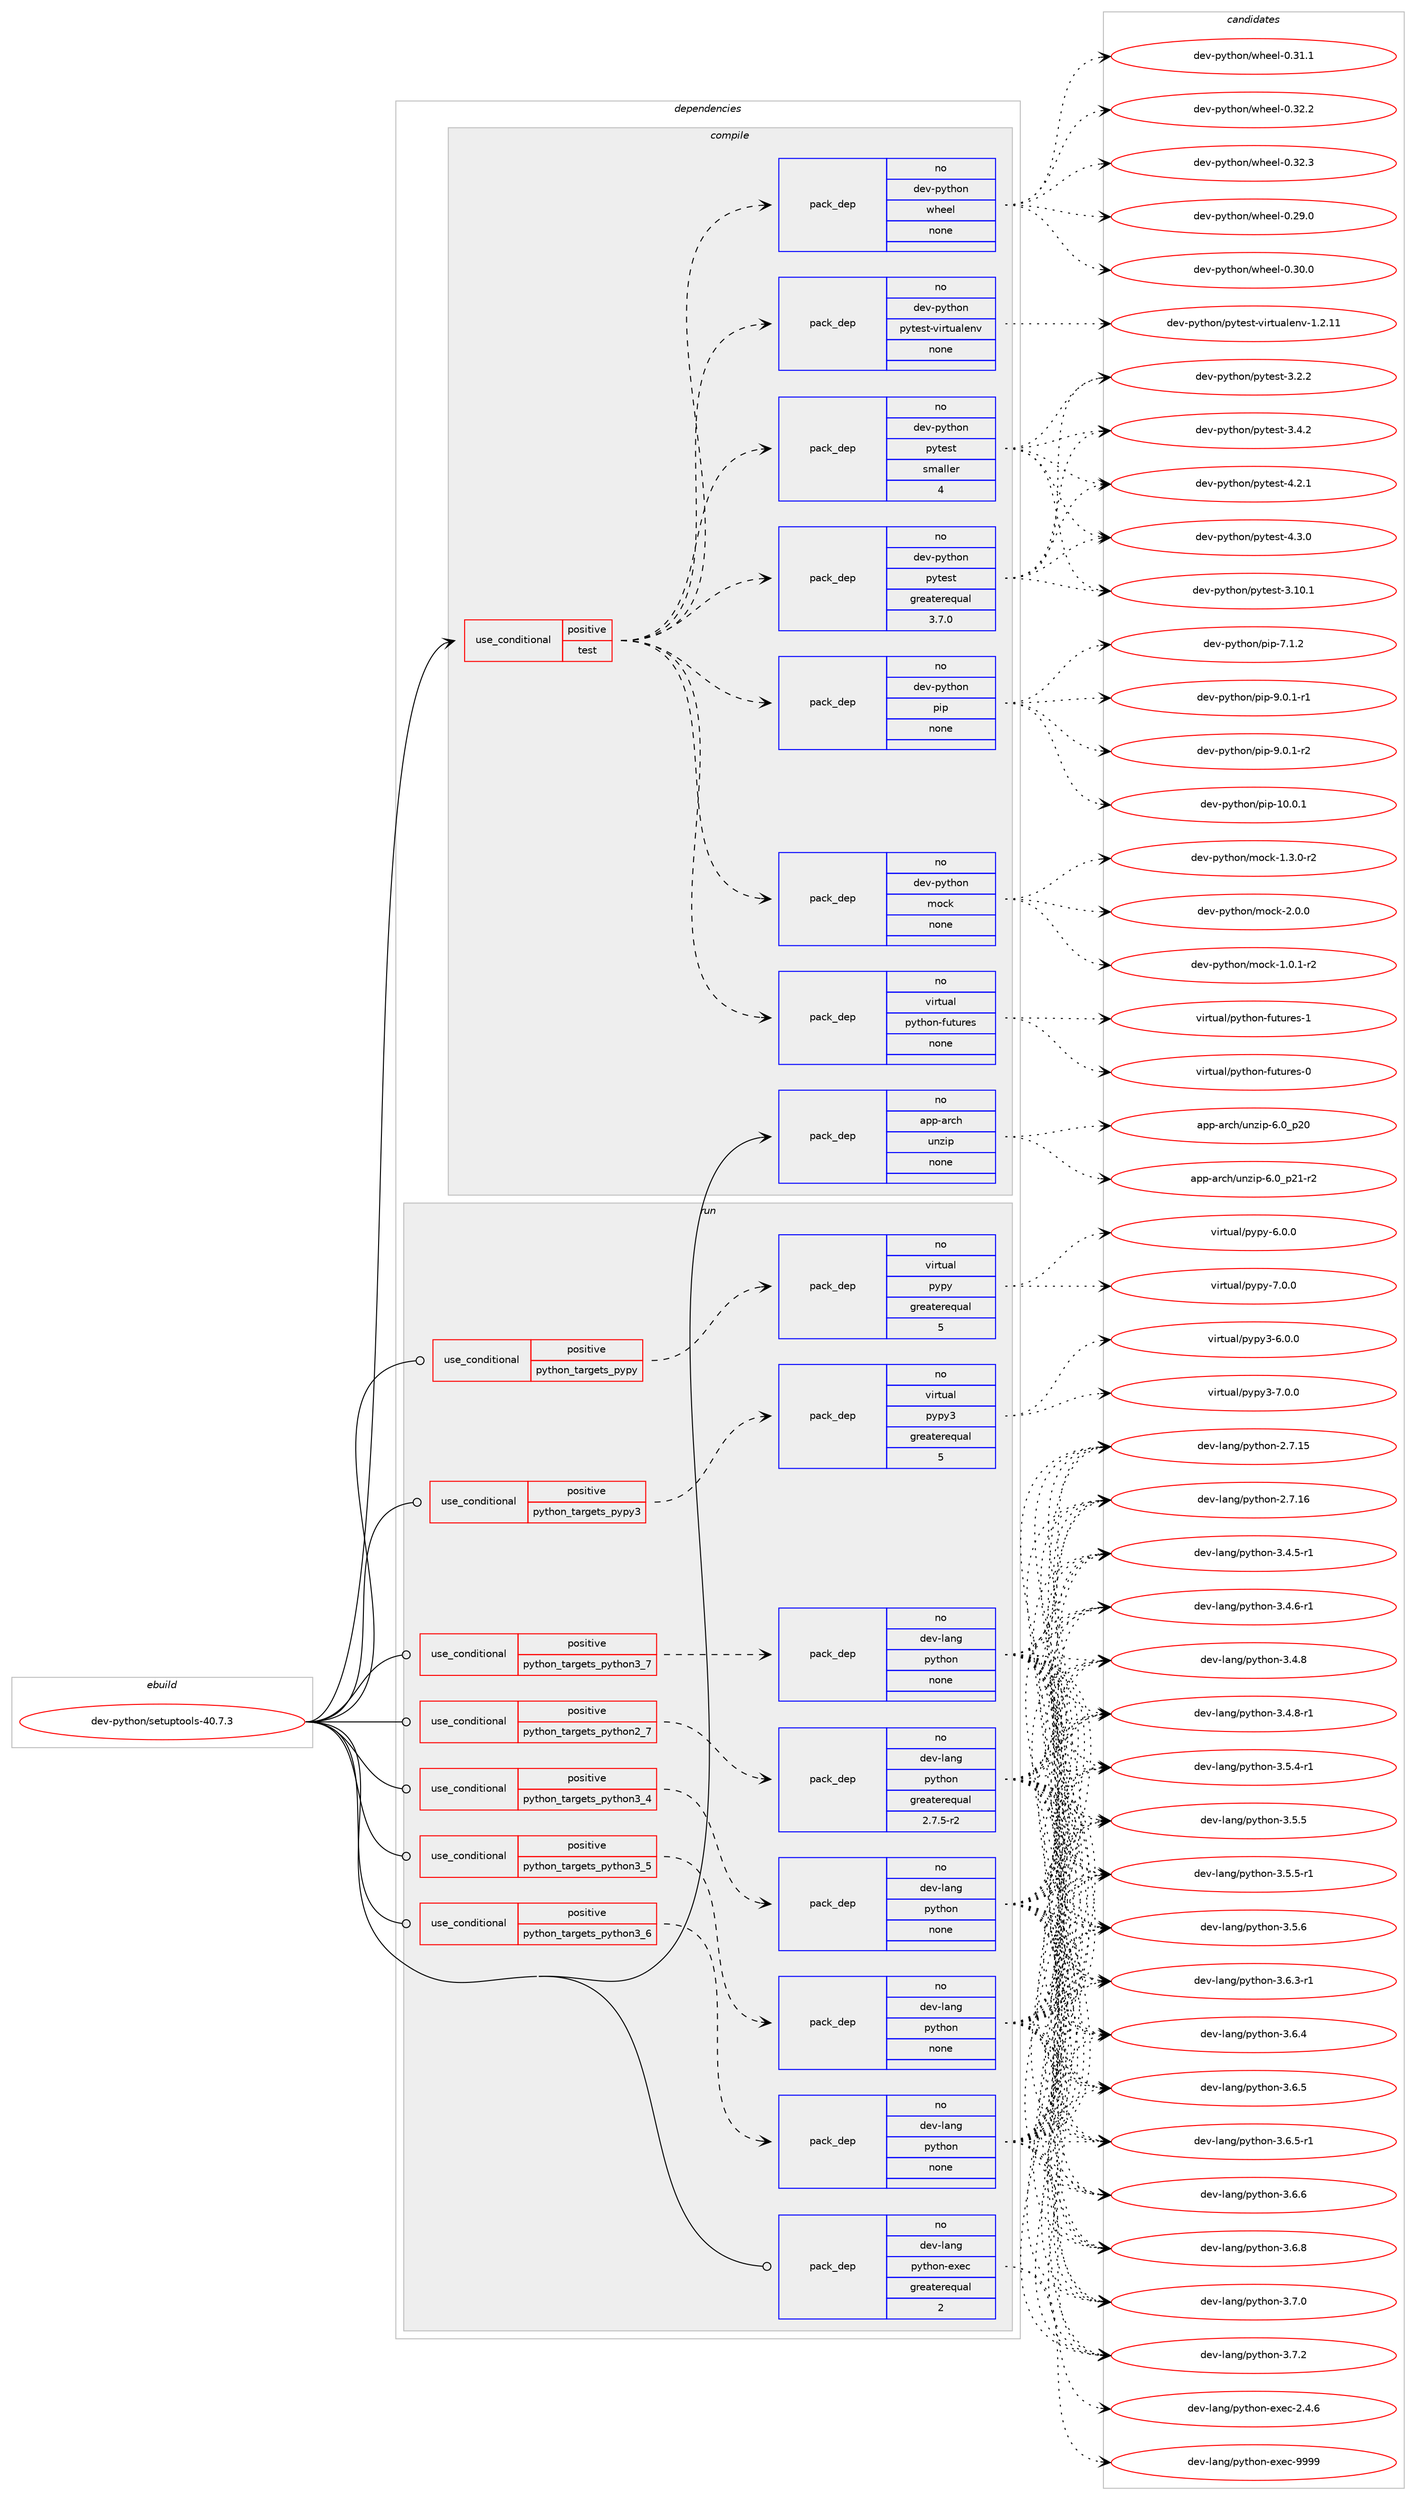 digraph prolog {

# *************
# Graph options
# *************

newrank=true;
concentrate=true;
compound=true;
graph [rankdir=LR,fontname=Helvetica,fontsize=10,ranksep=1.5];#, ranksep=2.5, nodesep=0.2];
edge  [arrowhead=vee];
node  [fontname=Helvetica,fontsize=10];

# **********
# The ebuild
# **********

subgraph cluster_leftcol {
color=gray;
rank=same;
label=<<i>ebuild</i>>;
id [label="dev-python/setuptools-40.7.3", color=red, width=4, href="../dev-python/setuptools-40.7.3.svg"];
}

# ****************
# The dependencies
# ****************

subgraph cluster_midcol {
color=gray;
label=<<i>dependencies</i>>;
subgraph cluster_compile {
fillcolor="#eeeeee";
style=filled;
label=<<i>compile</i>>;
subgraph cond384442 {
dependency1440769 [label=<<TABLE BORDER="0" CELLBORDER="1" CELLSPACING="0" CELLPADDING="4"><TR><TD ROWSPAN="3" CELLPADDING="10">use_conditional</TD></TR><TR><TD>positive</TD></TR><TR><TD>test</TD></TR></TABLE>>, shape=none, color=red];
subgraph pack1032965 {
dependency1440770 [label=<<TABLE BORDER="0" CELLBORDER="1" CELLSPACING="0" CELLPADDING="4" WIDTH="220"><TR><TD ROWSPAN="6" CELLPADDING="30">pack_dep</TD></TR><TR><TD WIDTH="110">no</TD></TR><TR><TD>dev-python</TD></TR><TR><TD>mock</TD></TR><TR><TD>none</TD></TR><TR><TD></TD></TR></TABLE>>, shape=none, color=blue];
}
dependency1440769:e -> dependency1440770:w [weight=20,style="dashed",arrowhead="vee"];
subgraph pack1032966 {
dependency1440771 [label=<<TABLE BORDER="0" CELLBORDER="1" CELLSPACING="0" CELLPADDING="4" WIDTH="220"><TR><TD ROWSPAN="6" CELLPADDING="30">pack_dep</TD></TR><TR><TD WIDTH="110">no</TD></TR><TR><TD>dev-python</TD></TR><TR><TD>pip</TD></TR><TR><TD>none</TD></TR><TR><TD></TD></TR></TABLE>>, shape=none, color=blue];
}
dependency1440769:e -> dependency1440771:w [weight=20,style="dashed",arrowhead="vee"];
subgraph pack1032967 {
dependency1440772 [label=<<TABLE BORDER="0" CELLBORDER="1" CELLSPACING="0" CELLPADDING="4" WIDTH="220"><TR><TD ROWSPAN="6" CELLPADDING="30">pack_dep</TD></TR><TR><TD WIDTH="110">no</TD></TR><TR><TD>dev-python</TD></TR><TR><TD>pytest</TD></TR><TR><TD>greaterequal</TD></TR><TR><TD>3.7.0</TD></TR></TABLE>>, shape=none, color=blue];
}
dependency1440769:e -> dependency1440772:w [weight=20,style="dashed",arrowhead="vee"];
subgraph pack1032968 {
dependency1440773 [label=<<TABLE BORDER="0" CELLBORDER="1" CELLSPACING="0" CELLPADDING="4" WIDTH="220"><TR><TD ROWSPAN="6" CELLPADDING="30">pack_dep</TD></TR><TR><TD WIDTH="110">no</TD></TR><TR><TD>dev-python</TD></TR><TR><TD>pytest</TD></TR><TR><TD>smaller</TD></TR><TR><TD>4</TD></TR></TABLE>>, shape=none, color=blue];
}
dependency1440769:e -> dependency1440773:w [weight=20,style="dashed",arrowhead="vee"];
subgraph pack1032969 {
dependency1440774 [label=<<TABLE BORDER="0" CELLBORDER="1" CELLSPACING="0" CELLPADDING="4" WIDTH="220"><TR><TD ROWSPAN="6" CELLPADDING="30">pack_dep</TD></TR><TR><TD WIDTH="110">no</TD></TR><TR><TD>dev-python</TD></TR><TR><TD>pytest-virtualenv</TD></TR><TR><TD>none</TD></TR><TR><TD></TD></TR></TABLE>>, shape=none, color=blue];
}
dependency1440769:e -> dependency1440774:w [weight=20,style="dashed",arrowhead="vee"];
subgraph pack1032970 {
dependency1440775 [label=<<TABLE BORDER="0" CELLBORDER="1" CELLSPACING="0" CELLPADDING="4" WIDTH="220"><TR><TD ROWSPAN="6" CELLPADDING="30">pack_dep</TD></TR><TR><TD WIDTH="110">no</TD></TR><TR><TD>dev-python</TD></TR><TR><TD>wheel</TD></TR><TR><TD>none</TD></TR><TR><TD></TD></TR></TABLE>>, shape=none, color=blue];
}
dependency1440769:e -> dependency1440775:w [weight=20,style="dashed",arrowhead="vee"];
subgraph pack1032971 {
dependency1440776 [label=<<TABLE BORDER="0" CELLBORDER="1" CELLSPACING="0" CELLPADDING="4" WIDTH="220"><TR><TD ROWSPAN="6" CELLPADDING="30">pack_dep</TD></TR><TR><TD WIDTH="110">no</TD></TR><TR><TD>virtual</TD></TR><TR><TD>python-futures</TD></TR><TR><TD>none</TD></TR><TR><TD></TD></TR></TABLE>>, shape=none, color=blue];
}
dependency1440769:e -> dependency1440776:w [weight=20,style="dashed",arrowhead="vee"];
}
id:e -> dependency1440769:w [weight=20,style="solid",arrowhead="vee"];
subgraph pack1032972 {
dependency1440777 [label=<<TABLE BORDER="0" CELLBORDER="1" CELLSPACING="0" CELLPADDING="4" WIDTH="220"><TR><TD ROWSPAN="6" CELLPADDING="30">pack_dep</TD></TR><TR><TD WIDTH="110">no</TD></TR><TR><TD>app-arch</TD></TR><TR><TD>unzip</TD></TR><TR><TD>none</TD></TR><TR><TD></TD></TR></TABLE>>, shape=none, color=blue];
}
id:e -> dependency1440777:w [weight=20,style="solid",arrowhead="vee"];
}
subgraph cluster_compileandrun {
fillcolor="#eeeeee";
style=filled;
label=<<i>compile and run</i>>;
}
subgraph cluster_run {
fillcolor="#eeeeee";
style=filled;
label=<<i>run</i>>;
subgraph cond384443 {
dependency1440778 [label=<<TABLE BORDER="0" CELLBORDER="1" CELLSPACING="0" CELLPADDING="4"><TR><TD ROWSPAN="3" CELLPADDING="10">use_conditional</TD></TR><TR><TD>positive</TD></TR><TR><TD>python_targets_pypy</TD></TR></TABLE>>, shape=none, color=red];
subgraph pack1032973 {
dependency1440779 [label=<<TABLE BORDER="0" CELLBORDER="1" CELLSPACING="0" CELLPADDING="4" WIDTH="220"><TR><TD ROWSPAN="6" CELLPADDING="30">pack_dep</TD></TR><TR><TD WIDTH="110">no</TD></TR><TR><TD>virtual</TD></TR><TR><TD>pypy</TD></TR><TR><TD>greaterequal</TD></TR><TR><TD>5</TD></TR></TABLE>>, shape=none, color=blue];
}
dependency1440778:e -> dependency1440779:w [weight=20,style="dashed",arrowhead="vee"];
}
id:e -> dependency1440778:w [weight=20,style="solid",arrowhead="odot"];
subgraph cond384444 {
dependency1440780 [label=<<TABLE BORDER="0" CELLBORDER="1" CELLSPACING="0" CELLPADDING="4"><TR><TD ROWSPAN="3" CELLPADDING="10">use_conditional</TD></TR><TR><TD>positive</TD></TR><TR><TD>python_targets_pypy3</TD></TR></TABLE>>, shape=none, color=red];
subgraph pack1032974 {
dependency1440781 [label=<<TABLE BORDER="0" CELLBORDER="1" CELLSPACING="0" CELLPADDING="4" WIDTH="220"><TR><TD ROWSPAN="6" CELLPADDING="30">pack_dep</TD></TR><TR><TD WIDTH="110">no</TD></TR><TR><TD>virtual</TD></TR><TR><TD>pypy3</TD></TR><TR><TD>greaterequal</TD></TR><TR><TD>5</TD></TR></TABLE>>, shape=none, color=blue];
}
dependency1440780:e -> dependency1440781:w [weight=20,style="dashed",arrowhead="vee"];
}
id:e -> dependency1440780:w [weight=20,style="solid",arrowhead="odot"];
subgraph cond384445 {
dependency1440782 [label=<<TABLE BORDER="0" CELLBORDER="1" CELLSPACING="0" CELLPADDING="4"><TR><TD ROWSPAN="3" CELLPADDING="10">use_conditional</TD></TR><TR><TD>positive</TD></TR><TR><TD>python_targets_python2_7</TD></TR></TABLE>>, shape=none, color=red];
subgraph pack1032975 {
dependency1440783 [label=<<TABLE BORDER="0" CELLBORDER="1" CELLSPACING="0" CELLPADDING="4" WIDTH="220"><TR><TD ROWSPAN="6" CELLPADDING="30">pack_dep</TD></TR><TR><TD WIDTH="110">no</TD></TR><TR><TD>dev-lang</TD></TR><TR><TD>python</TD></TR><TR><TD>greaterequal</TD></TR><TR><TD>2.7.5-r2</TD></TR></TABLE>>, shape=none, color=blue];
}
dependency1440782:e -> dependency1440783:w [weight=20,style="dashed",arrowhead="vee"];
}
id:e -> dependency1440782:w [weight=20,style="solid",arrowhead="odot"];
subgraph cond384446 {
dependency1440784 [label=<<TABLE BORDER="0" CELLBORDER="1" CELLSPACING="0" CELLPADDING="4"><TR><TD ROWSPAN="3" CELLPADDING="10">use_conditional</TD></TR><TR><TD>positive</TD></TR><TR><TD>python_targets_python3_4</TD></TR></TABLE>>, shape=none, color=red];
subgraph pack1032976 {
dependency1440785 [label=<<TABLE BORDER="0" CELLBORDER="1" CELLSPACING="0" CELLPADDING="4" WIDTH="220"><TR><TD ROWSPAN="6" CELLPADDING="30">pack_dep</TD></TR><TR><TD WIDTH="110">no</TD></TR><TR><TD>dev-lang</TD></TR><TR><TD>python</TD></TR><TR><TD>none</TD></TR><TR><TD></TD></TR></TABLE>>, shape=none, color=blue];
}
dependency1440784:e -> dependency1440785:w [weight=20,style="dashed",arrowhead="vee"];
}
id:e -> dependency1440784:w [weight=20,style="solid",arrowhead="odot"];
subgraph cond384447 {
dependency1440786 [label=<<TABLE BORDER="0" CELLBORDER="1" CELLSPACING="0" CELLPADDING="4"><TR><TD ROWSPAN="3" CELLPADDING="10">use_conditional</TD></TR><TR><TD>positive</TD></TR><TR><TD>python_targets_python3_5</TD></TR></TABLE>>, shape=none, color=red];
subgraph pack1032977 {
dependency1440787 [label=<<TABLE BORDER="0" CELLBORDER="1" CELLSPACING="0" CELLPADDING="4" WIDTH="220"><TR><TD ROWSPAN="6" CELLPADDING="30">pack_dep</TD></TR><TR><TD WIDTH="110">no</TD></TR><TR><TD>dev-lang</TD></TR><TR><TD>python</TD></TR><TR><TD>none</TD></TR><TR><TD></TD></TR></TABLE>>, shape=none, color=blue];
}
dependency1440786:e -> dependency1440787:w [weight=20,style="dashed",arrowhead="vee"];
}
id:e -> dependency1440786:w [weight=20,style="solid",arrowhead="odot"];
subgraph cond384448 {
dependency1440788 [label=<<TABLE BORDER="0" CELLBORDER="1" CELLSPACING="0" CELLPADDING="4"><TR><TD ROWSPAN="3" CELLPADDING="10">use_conditional</TD></TR><TR><TD>positive</TD></TR><TR><TD>python_targets_python3_6</TD></TR></TABLE>>, shape=none, color=red];
subgraph pack1032978 {
dependency1440789 [label=<<TABLE BORDER="0" CELLBORDER="1" CELLSPACING="0" CELLPADDING="4" WIDTH="220"><TR><TD ROWSPAN="6" CELLPADDING="30">pack_dep</TD></TR><TR><TD WIDTH="110">no</TD></TR><TR><TD>dev-lang</TD></TR><TR><TD>python</TD></TR><TR><TD>none</TD></TR><TR><TD></TD></TR></TABLE>>, shape=none, color=blue];
}
dependency1440788:e -> dependency1440789:w [weight=20,style="dashed",arrowhead="vee"];
}
id:e -> dependency1440788:w [weight=20,style="solid",arrowhead="odot"];
subgraph cond384449 {
dependency1440790 [label=<<TABLE BORDER="0" CELLBORDER="1" CELLSPACING="0" CELLPADDING="4"><TR><TD ROWSPAN="3" CELLPADDING="10">use_conditional</TD></TR><TR><TD>positive</TD></TR><TR><TD>python_targets_python3_7</TD></TR></TABLE>>, shape=none, color=red];
subgraph pack1032979 {
dependency1440791 [label=<<TABLE BORDER="0" CELLBORDER="1" CELLSPACING="0" CELLPADDING="4" WIDTH="220"><TR><TD ROWSPAN="6" CELLPADDING="30">pack_dep</TD></TR><TR><TD WIDTH="110">no</TD></TR><TR><TD>dev-lang</TD></TR><TR><TD>python</TD></TR><TR><TD>none</TD></TR><TR><TD></TD></TR></TABLE>>, shape=none, color=blue];
}
dependency1440790:e -> dependency1440791:w [weight=20,style="dashed",arrowhead="vee"];
}
id:e -> dependency1440790:w [weight=20,style="solid",arrowhead="odot"];
subgraph pack1032980 {
dependency1440792 [label=<<TABLE BORDER="0" CELLBORDER="1" CELLSPACING="0" CELLPADDING="4" WIDTH="220"><TR><TD ROWSPAN="6" CELLPADDING="30">pack_dep</TD></TR><TR><TD WIDTH="110">no</TD></TR><TR><TD>dev-lang</TD></TR><TR><TD>python-exec</TD></TR><TR><TD>greaterequal</TD></TR><TR><TD>2</TD></TR></TABLE>>, shape=none, color=blue];
}
id:e -> dependency1440792:w [weight=20,style="solid",arrowhead="odot"];
}
}

# **************
# The candidates
# **************

subgraph cluster_choices {
rank=same;
color=gray;
label=<<i>candidates</i>>;

subgraph choice1032965 {
color=black;
nodesep=1;
choice1001011184511212111610411111047109111991074549464846494511450 [label="dev-python/mock-1.0.1-r2", color=red, width=4,href="../dev-python/mock-1.0.1-r2.svg"];
choice1001011184511212111610411111047109111991074549465146484511450 [label="dev-python/mock-1.3.0-r2", color=red, width=4,href="../dev-python/mock-1.3.0-r2.svg"];
choice100101118451121211161041111104710911199107455046484648 [label="dev-python/mock-2.0.0", color=red, width=4,href="../dev-python/mock-2.0.0.svg"];
dependency1440770:e -> choice1001011184511212111610411111047109111991074549464846494511450:w [style=dotted,weight="100"];
dependency1440770:e -> choice1001011184511212111610411111047109111991074549465146484511450:w [style=dotted,weight="100"];
dependency1440770:e -> choice100101118451121211161041111104710911199107455046484648:w [style=dotted,weight="100"];
}
subgraph choice1032966 {
color=black;
nodesep=1;
choice100101118451121211161041111104711210511245494846484649 [label="dev-python/pip-10.0.1", color=red, width=4,href="../dev-python/pip-10.0.1.svg"];
choice1001011184511212111610411111047112105112455546494650 [label="dev-python/pip-7.1.2", color=red, width=4,href="../dev-python/pip-7.1.2.svg"];
choice10010111845112121116104111110471121051124557464846494511449 [label="dev-python/pip-9.0.1-r1", color=red, width=4,href="../dev-python/pip-9.0.1-r1.svg"];
choice10010111845112121116104111110471121051124557464846494511450 [label="dev-python/pip-9.0.1-r2", color=red, width=4,href="../dev-python/pip-9.0.1-r2.svg"];
dependency1440771:e -> choice100101118451121211161041111104711210511245494846484649:w [style=dotted,weight="100"];
dependency1440771:e -> choice1001011184511212111610411111047112105112455546494650:w [style=dotted,weight="100"];
dependency1440771:e -> choice10010111845112121116104111110471121051124557464846494511449:w [style=dotted,weight="100"];
dependency1440771:e -> choice10010111845112121116104111110471121051124557464846494511450:w [style=dotted,weight="100"];
}
subgraph choice1032967 {
color=black;
nodesep=1;
choice100101118451121211161041111104711212111610111511645514649484649 [label="dev-python/pytest-3.10.1", color=red, width=4,href="../dev-python/pytest-3.10.1.svg"];
choice1001011184511212111610411111047112121116101115116455146504650 [label="dev-python/pytest-3.2.2", color=red, width=4,href="../dev-python/pytest-3.2.2.svg"];
choice1001011184511212111610411111047112121116101115116455146524650 [label="dev-python/pytest-3.4.2", color=red, width=4,href="../dev-python/pytest-3.4.2.svg"];
choice1001011184511212111610411111047112121116101115116455246504649 [label="dev-python/pytest-4.2.1", color=red, width=4,href="../dev-python/pytest-4.2.1.svg"];
choice1001011184511212111610411111047112121116101115116455246514648 [label="dev-python/pytest-4.3.0", color=red, width=4,href="../dev-python/pytest-4.3.0.svg"];
dependency1440772:e -> choice100101118451121211161041111104711212111610111511645514649484649:w [style=dotted,weight="100"];
dependency1440772:e -> choice1001011184511212111610411111047112121116101115116455146504650:w [style=dotted,weight="100"];
dependency1440772:e -> choice1001011184511212111610411111047112121116101115116455146524650:w [style=dotted,weight="100"];
dependency1440772:e -> choice1001011184511212111610411111047112121116101115116455246504649:w [style=dotted,weight="100"];
dependency1440772:e -> choice1001011184511212111610411111047112121116101115116455246514648:w [style=dotted,weight="100"];
}
subgraph choice1032968 {
color=black;
nodesep=1;
choice100101118451121211161041111104711212111610111511645514649484649 [label="dev-python/pytest-3.10.1", color=red, width=4,href="../dev-python/pytest-3.10.1.svg"];
choice1001011184511212111610411111047112121116101115116455146504650 [label="dev-python/pytest-3.2.2", color=red, width=4,href="../dev-python/pytest-3.2.2.svg"];
choice1001011184511212111610411111047112121116101115116455146524650 [label="dev-python/pytest-3.4.2", color=red, width=4,href="../dev-python/pytest-3.4.2.svg"];
choice1001011184511212111610411111047112121116101115116455246504649 [label="dev-python/pytest-4.2.1", color=red, width=4,href="../dev-python/pytest-4.2.1.svg"];
choice1001011184511212111610411111047112121116101115116455246514648 [label="dev-python/pytest-4.3.0", color=red, width=4,href="../dev-python/pytest-4.3.0.svg"];
dependency1440773:e -> choice100101118451121211161041111104711212111610111511645514649484649:w [style=dotted,weight="100"];
dependency1440773:e -> choice1001011184511212111610411111047112121116101115116455146504650:w [style=dotted,weight="100"];
dependency1440773:e -> choice1001011184511212111610411111047112121116101115116455146524650:w [style=dotted,weight="100"];
dependency1440773:e -> choice1001011184511212111610411111047112121116101115116455246504649:w [style=dotted,weight="100"];
dependency1440773:e -> choice1001011184511212111610411111047112121116101115116455246514648:w [style=dotted,weight="100"];
}
subgraph choice1032969 {
color=black;
nodesep=1;
choice1001011184511212111610411111047112121116101115116451181051141161179710810111011845494650464949 [label="dev-python/pytest-virtualenv-1.2.11", color=red, width=4,href="../dev-python/pytest-virtualenv-1.2.11.svg"];
dependency1440774:e -> choice1001011184511212111610411111047112121116101115116451181051141161179710810111011845494650464949:w [style=dotted,weight="100"];
}
subgraph choice1032970 {
color=black;
nodesep=1;
choice100101118451121211161041111104711910410110110845484650574648 [label="dev-python/wheel-0.29.0", color=red, width=4,href="../dev-python/wheel-0.29.0.svg"];
choice100101118451121211161041111104711910410110110845484651484648 [label="dev-python/wheel-0.30.0", color=red, width=4,href="../dev-python/wheel-0.30.0.svg"];
choice100101118451121211161041111104711910410110110845484651494649 [label="dev-python/wheel-0.31.1", color=red, width=4,href="../dev-python/wheel-0.31.1.svg"];
choice100101118451121211161041111104711910410110110845484651504650 [label="dev-python/wheel-0.32.2", color=red, width=4,href="../dev-python/wheel-0.32.2.svg"];
choice100101118451121211161041111104711910410110110845484651504651 [label="dev-python/wheel-0.32.3", color=red, width=4,href="../dev-python/wheel-0.32.3.svg"];
dependency1440775:e -> choice100101118451121211161041111104711910410110110845484650574648:w [style=dotted,weight="100"];
dependency1440775:e -> choice100101118451121211161041111104711910410110110845484651484648:w [style=dotted,weight="100"];
dependency1440775:e -> choice100101118451121211161041111104711910410110110845484651494649:w [style=dotted,weight="100"];
dependency1440775:e -> choice100101118451121211161041111104711910410110110845484651504650:w [style=dotted,weight="100"];
dependency1440775:e -> choice100101118451121211161041111104711910410110110845484651504651:w [style=dotted,weight="100"];
}
subgraph choice1032971 {
color=black;
nodesep=1;
choice1181051141161179710847112121116104111110451021171161171141011154548 [label="virtual/python-futures-0", color=red, width=4,href="../virtual/python-futures-0.svg"];
choice1181051141161179710847112121116104111110451021171161171141011154549 [label="virtual/python-futures-1", color=red, width=4,href="../virtual/python-futures-1.svg"];
dependency1440776:e -> choice1181051141161179710847112121116104111110451021171161171141011154548:w [style=dotted,weight="100"];
dependency1440776:e -> choice1181051141161179710847112121116104111110451021171161171141011154549:w [style=dotted,weight="100"];
}
subgraph choice1032972 {
color=black;
nodesep=1;
choice971121124597114991044711711012210511245544648951125048 [label="app-arch/unzip-6.0_p20", color=red, width=4,href="../app-arch/unzip-6.0_p20.svg"];
choice9711211245971149910447117110122105112455446489511250494511450 [label="app-arch/unzip-6.0_p21-r2", color=red, width=4,href="../app-arch/unzip-6.0_p21-r2.svg"];
dependency1440777:e -> choice971121124597114991044711711012210511245544648951125048:w [style=dotted,weight="100"];
dependency1440777:e -> choice9711211245971149910447117110122105112455446489511250494511450:w [style=dotted,weight="100"];
}
subgraph choice1032973 {
color=black;
nodesep=1;
choice1181051141161179710847112121112121455446484648 [label="virtual/pypy-6.0.0", color=red, width=4,href="../virtual/pypy-6.0.0.svg"];
choice1181051141161179710847112121112121455546484648 [label="virtual/pypy-7.0.0", color=red, width=4,href="../virtual/pypy-7.0.0.svg"];
dependency1440779:e -> choice1181051141161179710847112121112121455446484648:w [style=dotted,weight="100"];
dependency1440779:e -> choice1181051141161179710847112121112121455546484648:w [style=dotted,weight="100"];
}
subgraph choice1032974 {
color=black;
nodesep=1;
choice118105114116117971084711212111212151455446484648 [label="virtual/pypy3-6.0.0", color=red, width=4,href="../virtual/pypy3-6.0.0.svg"];
choice118105114116117971084711212111212151455546484648 [label="virtual/pypy3-7.0.0", color=red, width=4,href="../virtual/pypy3-7.0.0.svg"];
dependency1440781:e -> choice118105114116117971084711212111212151455446484648:w [style=dotted,weight="100"];
dependency1440781:e -> choice118105114116117971084711212111212151455546484648:w [style=dotted,weight="100"];
}
subgraph choice1032975 {
color=black;
nodesep=1;
choice10010111845108971101034711212111610411111045504655464953 [label="dev-lang/python-2.7.15", color=red, width=4,href="../dev-lang/python-2.7.15.svg"];
choice10010111845108971101034711212111610411111045504655464954 [label="dev-lang/python-2.7.16", color=red, width=4,href="../dev-lang/python-2.7.16.svg"];
choice1001011184510897110103471121211161041111104551465246534511449 [label="dev-lang/python-3.4.5-r1", color=red, width=4,href="../dev-lang/python-3.4.5-r1.svg"];
choice1001011184510897110103471121211161041111104551465246544511449 [label="dev-lang/python-3.4.6-r1", color=red, width=4,href="../dev-lang/python-3.4.6-r1.svg"];
choice100101118451089711010347112121116104111110455146524656 [label="dev-lang/python-3.4.8", color=red, width=4,href="../dev-lang/python-3.4.8.svg"];
choice1001011184510897110103471121211161041111104551465246564511449 [label="dev-lang/python-3.4.8-r1", color=red, width=4,href="../dev-lang/python-3.4.8-r1.svg"];
choice1001011184510897110103471121211161041111104551465346524511449 [label="dev-lang/python-3.5.4-r1", color=red, width=4,href="../dev-lang/python-3.5.4-r1.svg"];
choice100101118451089711010347112121116104111110455146534653 [label="dev-lang/python-3.5.5", color=red, width=4,href="../dev-lang/python-3.5.5.svg"];
choice1001011184510897110103471121211161041111104551465346534511449 [label="dev-lang/python-3.5.5-r1", color=red, width=4,href="../dev-lang/python-3.5.5-r1.svg"];
choice100101118451089711010347112121116104111110455146534654 [label="dev-lang/python-3.5.6", color=red, width=4,href="../dev-lang/python-3.5.6.svg"];
choice1001011184510897110103471121211161041111104551465446514511449 [label="dev-lang/python-3.6.3-r1", color=red, width=4,href="../dev-lang/python-3.6.3-r1.svg"];
choice100101118451089711010347112121116104111110455146544652 [label="dev-lang/python-3.6.4", color=red, width=4,href="../dev-lang/python-3.6.4.svg"];
choice100101118451089711010347112121116104111110455146544653 [label="dev-lang/python-3.6.5", color=red, width=4,href="../dev-lang/python-3.6.5.svg"];
choice1001011184510897110103471121211161041111104551465446534511449 [label="dev-lang/python-3.6.5-r1", color=red, width=4,href="../dev-lang/python-3.6.5-r1.svg"];
choice100101118451089711010347112121116104111110455146544654 [label="dev-lang/python-3.6.6", color=red, width=4,href="../dev-lang/python-3.6.6.svg"];
choice100101118451089711010347112121116104111110455146544656 [label="dev-lang/python-3.6.8", color=red, width=4,href="../dev-lang/python-3.6.8.svg"];
choice100101118451089711010347112121116104111110455146554648 [label="dev-lang/python-3.7.0", color=red, width=4,href="../dev-lang/python-3.7.0.svg"];
choice100101118451089711010347112121116104111110455146554650 [label="dev-lang/python-3.7.2", color=red, width=4,href="../dev-lang/python-3.7.2.svg"];
dependency1440783:e -> choice10010111845108971101034711212111610411111045504655464953:w [style=dotted,weight="100"];
dependency1440783:e -> choice10010111845108971101034711212111610411111045504655464954:w [style=dotted,weight="100"];
dependency1440783:e -> choice1001011184510897110103471121211161041111104551465246534511449:w [style=dotted,weight="100"];
dependency1440783:e -> choice1001011184510897110103471121211161041111104551465246544511449:w [style=dotted,weight="100"];
dependency1440783:e -> choice100101118451089711010347112121116104111110455146524656:w [style=dotted,weight="100"];
dependency1440783:e -> choice1001011184510897110103471121211161041111104551465246564511449:w [style=dotted,weight="100"];
dependency1440783:e -> choice1001011184510897110103471121211161041111104551465346524511449:w [style=dotted,weight="100"];
dependency1440783:e -> choice100101118451089711010347112121116104111110455146534653:w [style=dotted,weight="100"];
dependency1440783:e -> choice1001011184510897110103471121211161041111104551465346534511449:w [style=dotted,weight="100"];
dependency1440783:e -> choice100101118451089711010347112121116104111110455146534654:w [style=dotted,weight="100"];
dependency1440783:e -> choice1001011184510897110103471121211161041111104551465446514511449:w [style=dotted,weight="100"];
dependency1440783:e -> choice100101118451089711010347112121116104111110455146544652:w [style=dotted,weight="100"];
dependency1440783:e -> choice100101118451089711010347112121116104111110455146544653:w [style=dotted,weight="100"];
dependency1440783:e -> choice1001011184510897110103471121211161041111104551465446534511449:w [style=dotted,weight="100"];
dependency1440783:e -> choice100101118451089711010347112121116104111110455146544654:w [style=dotted,weight="100"];
dependency1440783:e -> choice100101118451089711010347112121116104111110455146544656:w [style=dotted,weight="100"];
dependency1440783:e -> choice100101118451089711010347112121116104111110455146554648:w [style=dotted,weight="100"];
dependency1440783:e -> choice100101118451089711010347112121116104111110455146554650:w [style=dotted,weight="100"];
}
subgraph choice1032976 {
color=black;
nodesep=1;
choice10010111845108971101034711212111610411111045504655464953 [label="dev-lang/python-2.7.15", color=red, width=4,href="../dev-lang/python-2.7.15.svg"];
choice10010111845108971101034711212111610411111045504655464954 [label="dev-lang/python-2.7.16", color=red, width=4,href="../dev-lang/python-2.7.16.svg"];
choice1001011184510897110103471121211161041111104551465246534511449 [label="dev-lang/python-3.4.5-r1", color=red, width=4,href="../dev-lang/python-3.4.5-r1.svg"];
choice1001011184510897110103471121211161041111104551465246544511449 [label="dev-lang/python-3.4.6-r1", color=red, width=4,href="../dev-lang/python-3.4.6-r1.svg"];
choice100101118451089711010347112121116104111110455146524656 [label="dev-lang/python-3.4.8", color=red, width=4,href="../dev-lang/python-3.4.8.svg"];
choice1001011184510897110103471121211161041111104551465246564511449 [label="dev-lang/python-3.4.8-r1", color=red, width=4,href="../dev-lang/python-3.4.8-r1.svg"];
choice1001011184510897110103471121211161041111104551465346524511449 [label="dev-lang/python-3.5.4-r1", color=red, width=4,href="../dev-lang/python-3.5.4-r1.svg"];
choice100101118451089711010347112121116104111110455146534653 [label="dev-lang/python-3.5.5", color=red, width=4,href="../dev-lang/python-3.5.5.svg"];
choice1001011184510897110103471121211161041111104551465346534511449 [label="dev-lang/python-3.5.5-r1", color=red, width=4,href="../dev-lang/python-3.5.5-r1.svg"];
choice100101118451089711010347112121116104111110455146534654 [label="dev-lang/python-3.5.6", color=red, width=4,href="../dev-lang/python-3.5.6.svg"];
choice1001011184510897110103471121211161041111104551465446514511449 [label="dev-lang/python-3.6.3-r1", color=red, width=4,href="../dev-lang/python-3.6.3-r1.svg"];
choice100101118451089711010347112121116104111110455146544652 [label="dev-lang/python-3.6.4", color=red, width=4,href="../dev-lang/python-3.6.4.svg"];
choice100101118451089711010347112121116104111110455146544653 [label="dev-lang/python-3.6.5", color=red, width=4,href="../dev-lang/python-3.6.5.svg"];
choice1001011184510897110103471121211161041111104551465446534511449 [label="dev-lang/python-3.6.5-r1", color=red, width=4,href="../dev-lang/python-3.6.5-r1.svg"];
choice100101118451089711010347112121116104111110455146544654 [label="dev-lang/python-3.6.6", color=red, width=4,href="../dev-lang/python-3.6.6.svg"];
choice100101118451089711010347112121116104111110455146544656 [label="dev-lang/python-3.6.8", color=red, width=4,href="../dev-lang/python-3.6.8.svg"];
choice100101118451089711010347112121116104111110455146554648 [label="dev-lang/python-3.7.0", color=red, width=4,href="../dev-lang/python-3.7.0.svg"];
choice100101118451089711010347112121116104111110455146554650 [label="dev-lang/python-3.7.2", color=red, width=4,href="../dev-lang/python-3.7.2.svg"];
dependency1440785:e -> choice10010111845108971101034711212111610411111045504655464953:w [style=dotted,weight="100"];
dependency1440785:e -> choice10010111845108971101034711212111610411111045504655464954:w [style=dotted,weight="100"];
dependency1440785:e -> choice1001011184510897110103471121211161041111104551465246534511449:w [style=dotted,weight="100"];
dependency1440785:e -> choice1001011184510897110103471121211161041111104551465246544511449:w [style=dotted,weight="100"];
dependency1440785:e -> choice100101118451089711010347112121116104111110455146524656:w [style=dotted,weight="100"];
dependency1440785:e -> choice1001011184510897110103471121211161041111104551465246564511449:w [style=dotted,weight="100"];
dependency1440785:e -> choice1001011184510897110103471121211161041111104551465346524511449:w [style=dotted,weight="100"];
dependency1440785:e -> choice100101118451089711010347112121116104111110455146534653:w [style=dotted,weight="100"];
dependency1440785:e -> choice1001011184510897110103471121211161041111104551465346534511449:w [style=dotted,weight="100"];
dependency1440785:e -> choice100101118451089711010347112121116104111110455146534654:w [style=dotted,weight="100"];
dependency1440785:e -> choice1001011184510897110103471121211161041111104551465446514511449:w [style=dotted,weight="100"];
dependency1440785:e -> choice100101118451089711010347112121116104111110455146544652:w [style=dotted,weight="100"];
dependency1440785:e -> choice100101118451089711010347112121116104111110455146544653:w [style=dotted,weight="100"];
dependency1440785:e -> choice1001011184510897110103471121211161041111104551465446534511449:w [style=dotted,weight="100"];
dependency1440785:e -> choice100101118451089711010347112121116104111110455146544654:w [style=dotted,weight="100"];
dependency1440785:e -> choice100101118451089711010347112121116104111110455146544656:w [style=dotted,weight="100"];
dependency1440785:e -> choice100101118451089711010347112121116104111110455146554648:w [style=dotted,weight="100"];
dependency1440785:e -> choice100101118451089711010347112121116104111110455146554650:w [style=dotted,weight="100"];
}
subgraph choice1032977 {
color=black;
nodesep=1;
choice10010111845108971101034711212111610411111045504655464953 [label="dev-lang/python-2.7.15", color=red, width=4,href="../dev-lang/python-2.7.15.svg"];
choice10010111845108971101034711212111610411111045504655464954 [label="dev-lang/python-2.7.16", color=red, width=4,href="../dev-lang/python-2.7.16.svg"];
choice1001011184510897110103471121211161041111104551465246534511449 [label="dev-lang/python-3.4.5-r1", color=red, width=4,href="../dev-lang/python-3.4.5-r1.svg"];
choice1001011184510897110103471121211161041111104551465246544511449 [label="dev-lang/python-3.4.6-r1", color=red, width=4,href="../dev-lang/python-3.4.6-r1.svg"];
choice100101118451089711010347112121116104111110455146524656 [label="dev-lang/python-3.4.8", color=red, width=4,href="../dev-lang/python-3.4.8.svg"];
choice1001011184510897110103471121211161041111104551465246564511449 [label="dev-lang/python-3.4.8-r1", color=red, width=4,href="../dev-lang/python-3.4.8-r1.svg"];
choice1001011184510897110103471121211161041111104551465346524511449 [label="dev-lang/python-3.5.4-r1", color=red, width=4,href="../dev-lang/python-3.5.4-r1.svg"];
choice100101118451089711010347112121116104111110455146534653 [label="dev-lang/python-3.5.5", color=red, width=4,href="../dev-lang/python-3.5.5.svg"];
choice1001011184510897110103471121211161041111104551465346534511449 [label="dev-lang/python-3.5.5-r1", color=red, width=4,href="../dev-lang/python-3.5.5-r1.svg"];
choice100101118451089711010347112121116104111110455146534654 [label="dev-lang/python-3.5.6", color=red, width=4,href="../dev-lang/python-3.5.6.svg"];
choice1001011184510897110103471121211161041111104551465446514511449 [label="dev-lang/python-3.6.3-r1", color=red, width=4,href="../dev-lang/python-3.6.3-r1.svg"];
choice100101118451089711010347112121116104111110455146544652 [label="dev-lang/python-3.6.4", color=red, width=4,href="../dev-lang/python-3.6.4.svg"];
choice100101118451089711010347112121116104111110455146544653 [label="dev-lang/python-3.6.5", color=red, width=4,href="../dev-lang/python-3.6.5.svg"];
choice1001011184510897110103471121211161041111104551465446534511449 [label="dev-lang/python-3.6.5-r1", color=red, width=4,href="../dev-lang/python-3.6.5-r1.svg"];
choice100101118451089711010347112121116104111110455146544654 [label="dev-lang/python-3.6.6", color=red, width=4,href="../dev-lang/python-3.6.6.svg"];
choice100101118451089711010347112121116104111110455146544656 [label="dev-lang/python-3.6.8", color=red, width=4,href="../dev-lang/python-3.6.8.svg"];
choice100101118451089711010347112121116104111110455146554648 [label="dev-lang/python-3.7.0", color=red, width=4,href="../dev-lang/python-3.7.0.svg"];
choice100101118451089711010347112121116104111110455146554650 [label="dev-lang/python-3.7.2", color=red, width=4,href="../dev-lang/python-3.7.2.svg"];
dependency1440787:e -> choice10010111845108971101034711212111610411111045504655464953:w [style=dotted,weight="100"];
dependency1440787:e -> choice10010111845108971101034711212111610411111045504655464954:w [style=dotted,weight="100"];
dependency1440787:e -> choice1001011184510897110103471121211161041111104551465246534511449:w [style=dotted,weight="100"];
dependency1440787:e -> choice1001011184510897110103471121211161041111104551465246544511449:w [style=dotted,weight="100"];
dependency1440787:e -> choice100101118451089711010347112121116104111110455146524656:w [style=dotted,weight="100"];
dependency1440787:e -> choice1001011184510897110103471121211161041111104551465246564511449:w [style=dotted,weight="100"];
dependency1440787:e -> choice1001011184510897110103471121211161041111104551465346524511449:w [style=dotted,weight="100"];
dependency1440787:e -> choice100101118451089711010347112121116104111110455146534653:w [style=dotted,weight="100"];
dependency1440787:e -> choice1001011184510897110103471121211161041111104551465346534511449:w [style=dotted,weight="100"];
dependency1440787:e -> choice100101118451089711010347112121116104111110455146534654:w [style=dotted,weight="100"];
dependency1440787:e -> choice1001011184510897110103471121211161041111104551465446514511449:w [style=dotted,weight="100"];
dependency1440787:e -> choice100101118451089711010347112121116104111110455146544652:w [style=dotted,weight="100"];
dependency1440787:e -> choice100101118451089711010347112121116104111110455146544653:w [style=dotted,weight="100"];
dependency1440787:e -> choice1001011184510897110103471121211161041111104551465446534511449:w [style=dotted,weight="100"];
dependency1440787:e -> choice100101118451089711010347112121116104111110455146544654:w [style=dotted,weight="100"];
dependency1440787:e -> choice100101118451089711010347112121116104111110455146544656:w [style=dotted,weight="100"];
dependency1440787:e -> choice100101118451089711010347112121116104111110455146554648:w [style=dotted,weight="100"];
dependency1440787:e -> choice100101118451089711010347112121116104111110455146554650:w [style=dotted,weight="100"];
}
subgraph choice1032978 {
color=black;
nodesep=1;
choice10010111845108971101034711212111610411111045504655464953 [label="dev-lang/python-2.7.15", color=red, width=4,href="../dev-lang/python-2.7.15.svg"];
choice10010111845108971101034711212111610411111045504655464954 [label="dev-lang/python-2.7.16", color=red, width=4,href="../dev-lang/python-2.7.16.svg"];
choice1001011184510897110103471121211161041111104551465246534511449 [label="dev-lang/python-3.4.5-r1", color=red, width=4,href="../dev-lang/python-3.4.5-r1.svg"];
choice1001011184510897110103471121211161041111104551465246544511449 [label="dev-lang/python-3.4.6-r1", color=red, width=4,href="../dev-lang/python-3.4.6-r1.svg"];
choice100101118451089711010347112121116104111110455146524656 [label="dev-lang/python-3.4.8", color=red, width=4,href="../dev-lang/python-3.4.8.svg"];
choice1001011184510897110103471121211161041111104551465246564511449 [label="dev-lang/python-3.4.8-r1", color=red, width=4,href="../dev-lang/python-3.4.8-r1.svg"];
choice1001011184510897110103471121211161041111104551465346524511449 [label="dev-lang/python-3.5.4-r1", color=red, width=4,href="../dev-lang/python-3.5.4-r1.svg"];
choice100101118451089711010347112121116104111110455146534653 [label="dev-lang/python-3.5.5", color=red, width=4,href="../dev-lang/python-3.5.5.svg"];
choice1001011184510897110103471121211161041111104551465346534511449 [label="dev-lang/python-3.5.5-r1", color=red, width=4,href="../dev-lang/python-3.5.5-r1.svg"];
choice100101118451089711010347112121116104111110455146534654 [label="dev-lang/python-3.5.6", color=red, width=4,href="../dev-lang/python-3.5.6.svg"];
choice1001011184510897110103471121211161041111104551465446514511449 [label="dev-lang/python-3.6.3-r1", color=red, width=4,href="../dev-lang/python-3.6.3-r1.svg"];
choice100101118451089711010347112121116104111110455146544652 [label="dev-lang/python-3.6.4", color=red, width=4,href="../dev-lang/python-3.6.4.svg"];
choice100101118451089711010347112121116104111110455146544653 [label="dev-lang/python-3.6.5", color=red, width=4,href="../dev-lang/python-3.6.5.svg"];
choice1001011184510897110103471121211161041111104551465446534511449 [label="dev-lang/python-3.6.5-r1", color=red, width=4,href="../dev-lang/python-3.6.5-r1.svg"];
choice100101118451089711010347112121116104111110455146544654 [label="dev-lang/python-3.6.6", color=red, width=4,href="../dev-lang/python-3.6.6.svg"];
choice100101118451089711010347112121116104111110455146544656 [label="dev-lang/python-3.6.8", color=red, width=4,href="../dev-lang/python-3.6.8.svg"];
choice100101118451089711010347112121116104111110455146554648 [label="dev-lang/python-3.7.0", color=red, width=4,href="../dev-lang/python-3.7.0.svg"];
choice100101118451089711010347112121116104111110455146554650 [label="dev-lang/python-3.7.2", color=red, width=4,href="../dev-lang/python-3.7.2.svg"];
dependency1440789:e -> choice10010111845108971101034711212111610411111045504655464953:w [style=dotted,weight="100"];
dependency1440789:e -> choice10010111845108971101034711212111610411111045504655464954:w [style=dotted,weight="100"];
dependency1440789:e -> choice1001011184510897110103471121211161041111104551465246534511449:w [style=dotted,weight="100"];
dependency1440789:e -> choice1001011184510897110103471121211161041111104551465246544511449:w [style=dotted,weight="100"];
dependency1440789:e -> choice100101118451089711010347112121116104111110455146524656:w [style=dotted,weight="100"];
dependency1440789:e -> choice1001011184510897110103471121211161041111104551465246564511449:w [style=dotted,weight="100"];
dependency1440789:e -> choice1001011184510897110103471121211161041111104551465346524511449:w [style=dotted,weight="100"];
dependency1440789:e -> choice100101118451089711010347112121116104111110455146534653:w [style=dotted,weight="100"];
dependency1440789:e -> choice1001011184510897110103471121211161041111104551465346534511449:w [style=dotted,weight="100"];
dependency1440789:e -> choice100101118451089711010347112121116104111110455146534654:w [style=dotted,weight="100"];
dependency1440789:e -> choice1001011184510897110103471121211161041111104551465446514511449:w [style=dotted,weight="100"];
dependency1440789:e -> choice100101118451089711010347112121116104111110455146544652:w [style=dotted,weight="100"];
dependency1440789:e -> choice100101118451089711010347112121116104111110455146544653:w [style=dotted,weight="100"];
dependency1440789:e -> choice1001011184510897110103471121211161041111104551465446534511449:w [style=dotted,weight="100"];
dependency1440789:e -> choice100101118451089711010347112121116104111110455146544654:w [style=dotted,weight="100"];
dependency1440789:e -> choice100101118451089711010347112121116104111110455146544656:w [style=dotted,weight="100"];
dependency1440789:e -> choice100101118451089711010347112121116104111110455146554648:w [style=dotted,weight="100"];
dependency1440789:e -> choice100101118451089711010347112121116104111110455146554650:w [style=dotted,weight="100"];
}
subgraph choice1032979 {
color=black;
nodesep=1;
choice10010111845108971101034711212111610411111045504655464953 [label="dev-lang/python-2.7.15", color=red, width=4,href="../dev-lang/python-2.7.15.svg"];
choice10010111845108971101034711212111610411111045504655464954 [label="dev-lang/python-2.7.16", color=red, width=4,href="../dev-lang/python-2.7.16.svg"];
choice1001011184510897110103471121211161041111104551465246534511449 [label="dev-lang/python-3.4.5-r1", color=red, width=4,href="../dev-lang/python-3.4.5-r1.svg"];
choice1001011184510897110103471121211161041111104551465246544511449 [label="dev-lang/python-3.4.6-r1", color=red, width=4,href="../dev-lang/python-3.4.6-r1.svg"];
choice100101118451089711010347112121116104111110455146524656 [label="dev-lang/python-3.4.8", color=red, width=4,href="../dev-lang/python-3.4.8.svg"];
choice1001011184510897110103471121211161041111104551465246564511449 [label="dev-lang/python-3.4.8-r1", color=red, width=4,href="../dev-lang/python-3.4.8-r1.svg"];
choice1001011184510897110103471121211161041111104551465346524511449 [label="dev-lang/python-3.5.4-r1", color=red, width=4,href="../dev-lang/python-3.5.4-r1.svg"];
choice100101118451089711010347112121116104111110455146534653 [label="dev-lang/python-3.5.5", color=red, width=4,href="../dev-lang/python-3.5.5.svg"];
choice1001011184510897110103471121211161041111104551465346534511449 [label="dev-lang/python-3.5.5-r1", color=red, width=4,href="../dev-lang/python-3.5.5-r1.svg"];
choice100101118451089711010347112121116104111110455146534654 [label="dev-lang/python-3.5.6", color=red, width=4,href="../dev-lang/python-3.5.6.svg"];
choice1001011184510897110103471121211161041111104551465446514511449 [label="dev-lang/python-3.6.3-r1", color=red, width=4,href="../dev-lang/python-3.6.3-r1.svg"];
choice100101118451089711010347112121116104111110455146544652 [label="dev-lang/python-3.6.4", color=red, width=4,href="../dev-lang/python-3.6.4.svg"];
choice100101118451089711010347112121116104111110455146544653 [label="dev-lang/python-3.6.5", color=red, width=4,href="../dev-lang/python-3.6.5.svg"];
choice1001011184510897110103471121211161041111104551465446534511449 [label="dev-lang/python-3.6.5-r1", color=red, width=4,href="../dev-lang/python-3.6.5-r1.svg"];
choice100101118451089711010347112121116104111110455146544654 [label="dev-lang/python-3.6.6", color=red, width=4,href="../dev-lang/python-3.6.6.svg"];
choice100101118451089711010347112121116104111110455146544656 [label="dev-lang/python-3.6.8", color=red, width=4,href="../dev-lang/python-3.6.8.svg"];
choice100101118451089711010347112121116104111110455146554648 [label="dev-lang/python-3.7.0", color=red, width=4,href="../dev-lang/python-3.7.0.svg"];
choice100101118451089711010347112121116104111110455146554650 [label="dev-lang/python-3.7.2", color=red, width=4,href="../dev-lang/python-3.7.2.svg"];
dependency1440791:e -> choice10010111845108971101034711212111610411111045504655464953:w [style=dotted,weight="100"];
dependency1440791:e -> choice10010111845108971101034711212111610411111045504655464954:w [style=dotted,weight="100"];
dependency1440791:e -> choice1001011184510897110103471121211161041111104551465246534511449:w [style=dotted,weight="100"];
dependency1440791:e -> choice1001011184510897110103471121211161041111104551465246544511449:w [style=dotted,weight="100"];
dependency1440791:e -> choice100101118451089711010347112121116104111110455146524656:w [style=dotted,weight="100"];
dependency1440791:e -> choice1001011184510897110103471121211161041111104551465246564511449:w [style=dotted,weight="100"];
dependency1440791:e -> choice1001011184510897110103471121211161041111104551465346524511449:w [style=dotted,weight="100"];
dependency1440791:e -> choice100101118451089711010347112121116104111110455146534653:w [style=dotted,weight="100"];
dependency1440791:e -> choice1001011184510897110103471121211161041111104551465346534511449:w [style=dotted,weight="100"];
dependency1440791:e -> choice100101118451089711010347112121116104111110455146534654:w [style=dotted,weight="100"];
dependency1440791:e -> choice1001011184510897110103471121211161041111104551465446514511449:w [style=dotted,weight="100"];
dependency1440791:e -> choice100101118451089711010347112121116104111110455146544652:w [style=dotted,weight="100"];
dependency1440791:e -> choice100101118451089711010347112121116104111110455146544653:w [style=dotted,weight="100"];
dependency1440791:e -> choice1001011184510897110103471121211161041111104551465446534511449:w [style=dotted,weight="100"];
dependency1440791:e -> choice100101118451089711010347112121116104111110455146544654:w [style=dotted,weight="100"];
dependency1440791:e -> choice100101118451089711010347112121116104111110455146544656:w [style=dotted,weight="100"];
dependency1440791:e -> choice100101118451089711010347112121116104111110455146554648:w [style=dotted,weight="100"];
dependency1440791:e -> choice100101118451089711010347112121116104111110455146554650:w [style=dotted,weight="100"];
}
subgraph choice1032980 {
color=black;
nodesep=1;
choice1001011184510897110103471121211161041111104510112010199455046524654 [label="dev-lang/python-exec-2.4.6", color=red, width=4,href="../dev-lang/python-exec-2.4.6.svg"];
choice10010111845108971101034711212111610411111045101120101994557575757 [label="dev-lang/python-exec-9999", color=red, width=4,href="../dev-lang/python-exec-9999.svg"];
dependency1440792:e -> choice1001011184510897110103471121211161041111104510112010199455046524654:w [style=dotted,weight="100"];
dependency1440792:e -> choice10010111845108971101034711212111610411111045101120101994557575757:w [style=dotted,weight="100"];
}
}

}
